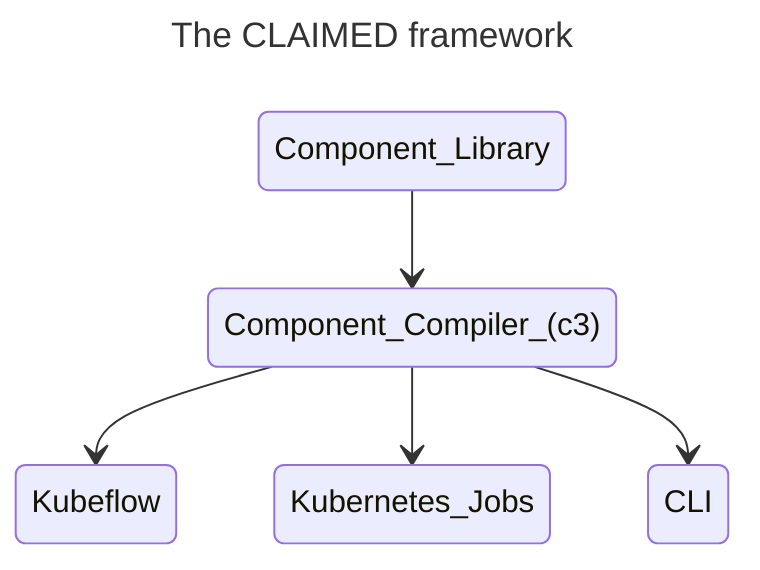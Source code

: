 ---
title: The CLAIMED framework
---
stateDiagram-v2
    Component_Compiler_(c3)
    Component_Library --> Component_Compiler_(c3)
    Component_Compiler_(c3) --> Kubeflow
    Component_Compiler_(c3) --> Kubernetes_Jobs
    Component_Compiler_(c3) --> CLI